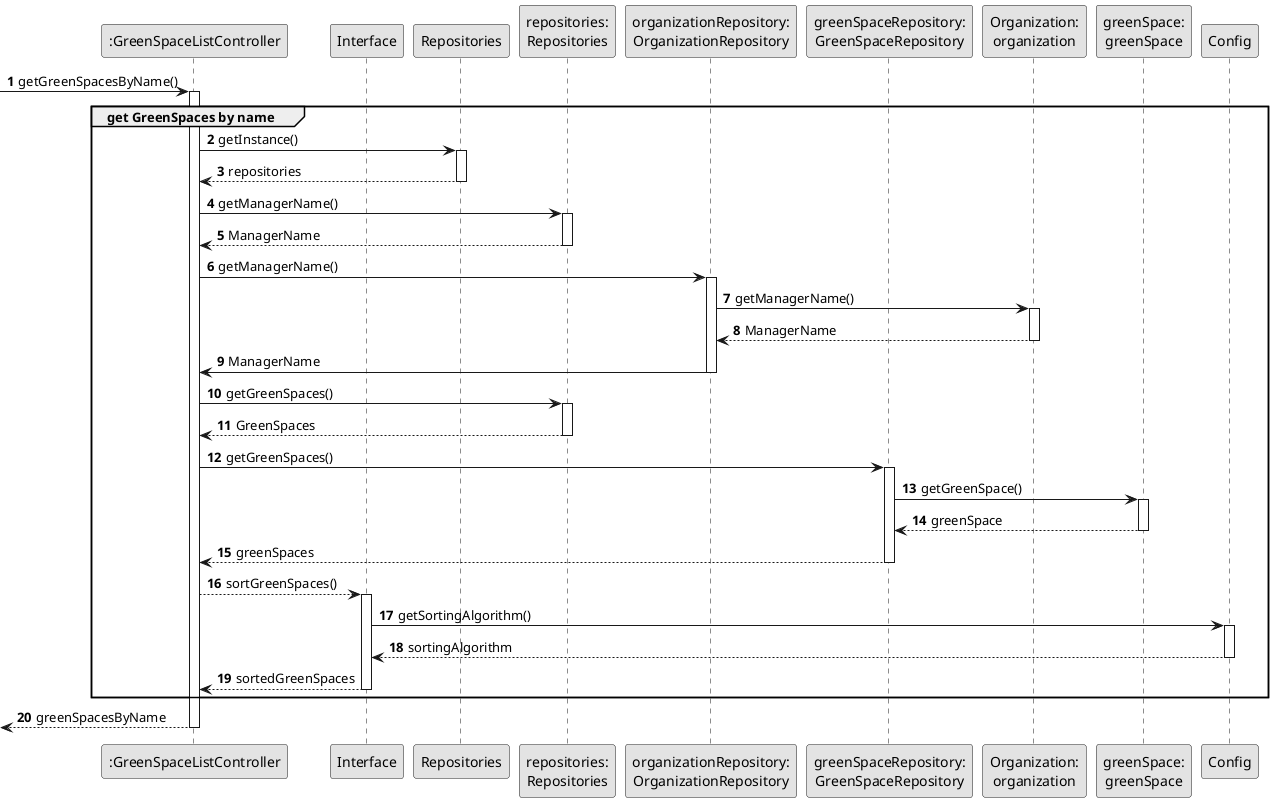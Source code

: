 @startuml
skinparam monochrome true
skinparam packageStyle rectangle
skinparam shadowing false

autonumber

'hide footbox
participant ":GreenSpaceListController" as CTRL
participant "Interface" as Interface
participant "Repositories" as Rep
participant "repositories:\nRepositories" as Repositories
participant "organizationRepository:\nOrganizationRepository" as OrganizationRepository
participant "greenSpaceRepository:\nGreenSpaceRepository" as GreenSpaceRepository
participant "Organization:\norganization" as org
participant "greenSpace:\ngreenSpace" as GreenSpace
participant "Config" as Config


-> CTRL : getGreenSpacesByName()
        activate CTRL
         group get GreenSpaces by name

            CTRL -> Rep : getInstance()
            activate Rep

                Rep --> CTRL : repositories
            deactivate Rep

            CTRL -> Repositories : getManagerName()
            activate Repositories

                Repositories --> CTRL : ManagerName
            deactivate Repositories

            CTRL -> OrganizationRepository : getManagerName()
            activate OrganizationRepository

                OrganizationRepository -> org : getManagerName()
                activate org

                    org --> OrganizationRepository : ManagerName
                deactivate org

                OrganizationRepository -> CTRL : ManagerName
            deactivate OrganizationRepository

            CTRL -> Repositories : getGreenSpaces()
            activate Repositories

                Repositories --> CTRL : GreenSpaces
            deactivate Repositories

            CTRL -> GreenSpaceRepository : getGreenSpaces()
            activate GreenSpaceRepository

                GreenSpaceRepository -> GreenSpace : getGreenSpace()
                activate GreenSpace

                    GreenSpace --> GreenSpaceRepository : greenSpace
                deactivate GreenSpace
                GreenSpaceRepository --> CTRL : greenSpaces
            deactivate GreenSpaceRepository

            CTRL --> Interface : sortGreenSpaces()
            activate Interface

                Interface -> Config : getSortingAlgorithm()
                activate Config

                    Config --> Interface : sortingAlgorithm
                deactivate Config

                Interface --> CTRL : sortedGreenSpaces
            deactivate Interface
         end
           <-- CTRL : greenSpacesByName
        deactivate CTRL



@enduml
